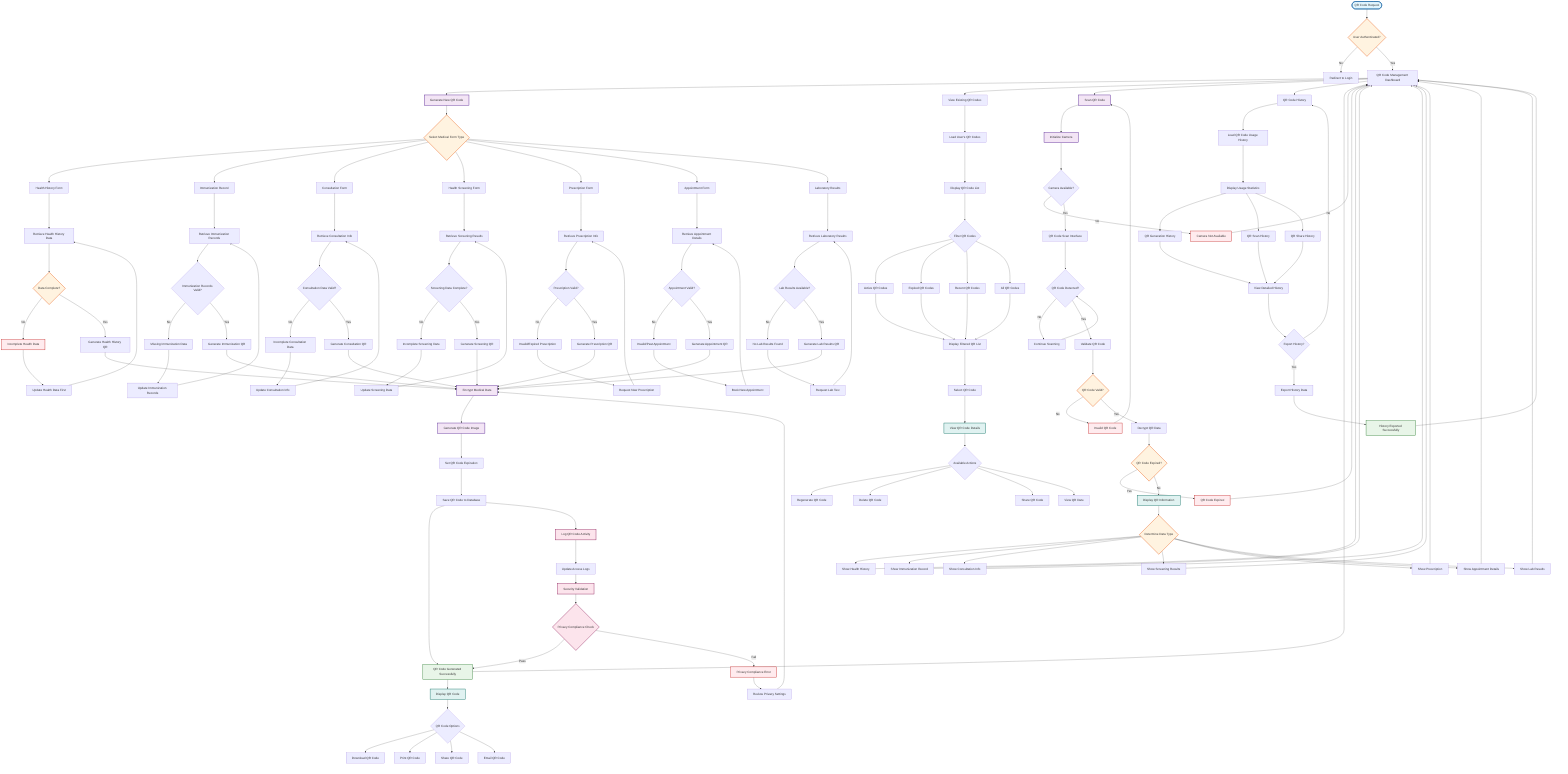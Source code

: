 ﻿flowchart TD
    %% ========================================
    %% QR CODE GENERATION FLOWCHART
    %% ========================================
    
    Start([QR Code Request]) --> QRAuth{User Authenticated?}
    QRAuth -->|No| LoginRequired[Redirect to Login]
    QRAuth -->|Yes| QRDashboard[QR Code Management Dashboard]
    
    %% QR Dashboard Options
    QRDashboard --> GenerateNew[Generate New QR Code]
    QRDashboard --> ViewExisting[View Existing QR Codes]
    QRDashboard --> ScanQR[Scan QR Code]
    QRDashboard --> QRHistory[QR Code History]
    
    %% Generate New QR Code Process
    GenerateNew --> SelectFormType{Select Medical Form Type}
    SelectFormType --> HealthHistory[Health History Form]
    SelectFormType --> ImmunizationRecord[Immunization Record]
    SelectFormType --> ConsultationForm[Consultation Form]
    SelectFormType --> ScreeningForm[Health Screening Form]
    SelectFormType --> PrescriptionForm[Prescription Form]
    SelectFormType --> AppointmentForm[Appointment Form]
    SelectFormType --> LabResults[Laboratory Results]
    
    %% Health History QR Generation
    HealthHistory --> HealthHistoryData[Retrieve Health History Data]
    HealthHistoryData --> ValidateHealthData{Data Complete?}
    ValidateHealthData -->|No| IncompleteData[Incomplete Health Data]
    ValidateHealthData -->|Yes| GenerateHealthQR[Generate Health History QR]
    IncompleteData --> UpdateHealthData[Update Health Data First]
    UpdateHealthData --> HealthHistoryData
    
    %% Immunization QR Generation
    ImmunizationRecord --> ImmunizationData[Retrieve Immunization Records]
    ImmunizationData --> ValidateImmunData{Immunization Records Valid?}
    ValidateImmunData -->|No| MissingImmunData[Missing Immunization Data]
    ValidateImmunData -->|Yes| GenerateImmunQR[Generate Immunization QR]
    MissingImmunData --> UpdateImmunData[Update Immunization Records]
    UpdateImmunData --> ImmunizationData
    
    %% Consultation QR Generation
    ConsultationForm --> ConsultationData[Retrieve Consultation Info]
    ConsultationData --> ValidateConsultData{Consultation Data Valid?}
    ValidateConsultData -->|No| IncompleteConsult[Incomplete Consultation Data]
    ValidateConsultData -->|Yes| GenerateConsultQR[Generate Consultation QR]
    IncompleteConsult --> UpdateConsultData[Update Consultation Info]
    UpdateConsultData --> ConsultationData
    
    %% Screening QR Generation
    ScreeningForm --> ScreeningData[Retrieve Screening Results]
    ScreeningData --> ValidateScreeningData{Screening Data Complete?}
    ValidateScreeningData -->|No| IncompleteScreening[Incomplete Screening Data]
    ValidateScreeningData -->|Yes| GenerateScreeningQR[Generate Screening QR]
    IncompleteScreening --> UpdateScreeningData[Update Screening Data]
    UpdateScreeningData --> ScreeningData
    
    %% Prescription QR Generation
    PrescriptionForm --> PrescriptionData[Retrieve Prescription Info]
    PrescriptionData --> ValidatePrescription{Prescription Valid?}
    ValidatePrescription -->|No| InvalidPrescription[Invalid/Expired Prescription]
    ValidatePrescription -->|Yes| GeneratePrescriptionQR[Generate Prescription QR]
    InvalidPrescription --> RequestNewPrescription[Request New Prescription]
    RequestNewPrescription --> PrescriptionData
    
    %% Appointment QR Generation
    AppointmentForm --> AppointmentData[Retrieve Appointment Details]
    AppointmentData --> ValidateAppointment{Appointment Valid?}
    ValidateAppointment -->|No| InvalidAppointment[Invalid/Past Appointment]
    ValidateAppointment -->|Yes| GenerateAppointmentQR[Generate Appointment QR]
    InvalidAppointment --> BookNewAppointment[Book New Appointment]
    BookNewAppointment --> AppointmentData
    
    %% Lab Results QR Generation
    LabResults --> LabData[Retrieve Laboratory Results]
    LabData --> ValidateLabData{Lab Results Available?}
    ValidateLabData -->|No| NoLabResults[No Lab Results Found]
    ValidateLabData -->|Yes| GenerateLabQR[Generate Lab Results QR]
    NoLabResults --> RequestLabResults[Request Lab Test]
    RequestLabResults --> LabData
    
    %% QR Code Generation Process
    GenerateHealthQR --> EncryptData[Encrypt Medical Data]
    GenerateImmunQR --> EncryptData
    GenerateConsultQR --> EncryptData
    GenerateScreeningQR --> EncryptData
    GeneratePrescriptionQR --> EncryptData
    GenerateAppointmentQR --> EncryptData
    GenerateLabQR --> EncryptData
    
    EncryptData --> GenerateQRImage[Generate QR Code Image]
    GenerateQRImage --> SetExpiration[Set QR Code Expiration]
    SetExpiration --> SaveQRDatabase[Save QR Code to Database]
    SaveQRDatabase --> QRCodeReady[QR Code Generated Successfully]
    
    QRCodeReady --> DisplayQR[Display QR Code]
    DisplayQR --> QROptions{QR Code Options}
    QROptions --> DownloadQR[Download QR Code]
    QROptions --> PrintQR[Print QR Code]
    QROptions --> ShareQR[Share QR Code]
    QROptions --> EmailQR[Email QR Code]
    
    %% View Existing QR Codes
    ViewExisting --> LoadUserQRs[Load User's QR Codes]
    LoadUserQRs --> QRList[Display QR Code List]
    QRList --> FilterQRs{Filter QR Codes}
    FilterQRs --> ActiveQRs[Active QR Codes]
    FilterQRs --> ExpiredQRs[Expired QR Codes]
    FilterQRs --> RecentQRs[Recent QR Codes]
    FilterQRs --> AllQRs[All QR Codes]
    
    ActiveQRs --> DisplayQRList[Display Filtered QR List]
    ExpiredQRs --> DisplayQRList
    RecentQRs --> DisplayQRList
    AllQRs --> DisplayQRList
    
    DisplayQRList --> SelectExistingQR[Select QR Code]
    SelectExistingQR --> QRDetails[View QR Code Details]
    QRDetails --> QRActions{Available Actions}
    QRActions --> RegenerateQR[Regenerate QR Code]
    QRActions --> DeleteQR[Delete QR Code]
    QRActions --> ShareExistingQR[Share QR Code]
    QRActions --> ViewQRData[View QR Data]
    
    %% Scan QR Code Process
    ScanQR --> InitializeCamera[Initialize Camera]
    InitializeCamera --> CameraReady{Camera Available?}
    CameraReady -->|No| CameraError[Camera Not Available]
    CameraReady -->|Yes| ScanInterface[QR Code Scan Interface]
    
    ScanInterface --> DetectQR{QR Code Detected?}
    DetectQR -->|No| ContinueScanning[Continue Scanning]
    DetectQR -->|Yes| ValidateQRCode[Validate QR Code]
    ContinueScanning --> DetectQR
    
    ValidateQRCode --> QRValid{QR Code Valid?}
    QRValid -->|No| InvalidQR[Invalid QR Code]
    QRValid -->|Yes| DecryptQRData[Decrypt QR Data]
    
    DecryptQRData --> CheckExpiration{QR Code Expired?}
    CheckExpiration -->|Yes| ExpiredQR[QR Code Expired]
    CheckExpiration -->|No| DisplayQRInfo[Display QR Information]
    
    DisplayQRInfo --> QRDataType{Determine Data Type}
    QRDataType --> ShowHealthHistory[Show Health History]
    QRDataType --> ShowImmunization[Show Immunization Record]
    QRDataType --> ShowConsultation[Show Consultation Info]
    QRDataType --> ShowScreening[Show Screening Results]
    QRDataType --> ShowPrescription[Show Prescription]
    QRDataType --> ShowAppointment[Show Appointment Details]
    QRDataType --> ShowLabResults[Show Lab Results]
    
    %% QR History Process
    QRHistory --> LoadQRHistory[Load QR Code Usage History]
    LoadQRHistory --> HistoryStats[Display Usage Statistics]
    HistoryStats --> GenerationHistory[QR Generation History]
    HistoryStats --> ScanHistory[QR Scan History]
    HistoryStats --> ShareHistory[QR Share History]
    
    GenerationHistory --> HistoryDetails[View Detailed History]
    ScanHistory --> HistoryDetails
    ShareHistory --> HistoryDetails
    
    HistoryDetails --> ExportHistory{Export History?}
    ExportHistory -->|Yes| ExportData[Export History Data]
    ExportHistory -->|No| QRHistory
    ExportData --> HistoryExported[History Exported Successfully]
    
    %% Security & Privacy Features
    SaveQRDatabase --> LogQRActivity[Log QR Code Activity]
    LogQRActivity --> UpdateAccessLog[Update Access Logs]
    UpdateAccessLog --> SecurityCheck[Security Validation]
    
    SecurityCheck --> PrivacyCompliance{Privacy Compliance Check}
    PrivacyCompliance -->|Pass| QRCodeReady
    PrivacyCompliance -->|Fail| PrivacyError[Privacy Compliance Error]
    PrivacyError --> ReviewPrivacy[Review Privacy Settings]
    ReviewPrivacy --> EncryptData
    
    %% Return Paths
    QRCodeReady --> QRDashboard
    HistoryExported --> QRDashboard
    ShowHealthHistory --> QRDashboard
    ShowImmunization --> QRDashboard
    ShowConsultation --> QRDashboard
    ShowScreening --> QRDashboard
    ShowPrescription --> QRDashboard
    ShowAppointment --> QRDashboard
    ShowLabResults --> QRDashboard
    CameraError --> QRDashboard
    InvalidQR --> ScanQR
    ExpiredQR --> QRDashboard
    
    %% Styling
    classDef startEnd fill:#e1f5fe,stroke:#01579b,stroke-width:2px
    classDef process fill:#f3e5f5,stroke:#4a148c,stroke-width:2px
    classDef decision fill:#fff3e0,stroke:#e65100,stroke-width:2px
    classDef success fill:#e8f5e8,stroke:#2e7d32,stroke-width:2px
    classDef error fill:#ffebee,stroke:#c62828,stroke-width:2px
    classDef security fill:#fce4ec,stroke:#880e4f,stroke-width:2px
    classDef qrcode fill:#e0f2f1,stroke:#00695c,stroke-width:2px
    
    class Start,QRCodeReady,HistoryExported startEnd
    class GenerateNew,EncryptData,GenerateQRImage,ScanQR,InitializeCamera process
    class QRAuth,SelectFormType,ValidateHealthData,QRValid,CheckExpiration,QRDataType decision
    class QRCodeReady,HistoryExported success
    class IncompleteData,InvalidQR,ExpiredQR,CameraError,PrivacyError error
    class LogQRActivity,SecurityCheck,PrivacyCompliance security
    class DisplayQR,QRDetails,DisplayQRInfo qrcode